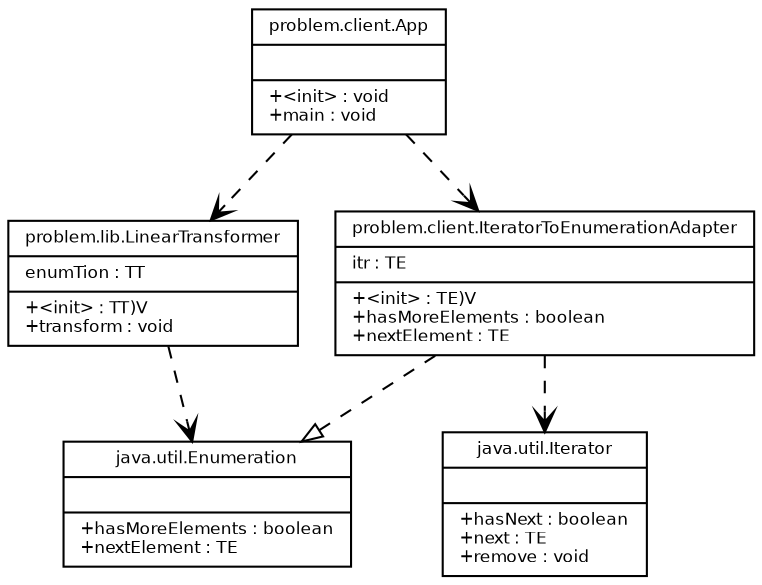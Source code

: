 digraph G {
fontname = "Bitstream Vera Sans"
fontsize = 8
node [
fontname = "Bitstream Vera Sans"
fontsize = 8
shape = "record"
]
edge [
fontname = "Bitstream Vera Sans"
fontsize = 8
]
problemclientApp [
label = "{problem.client.App||+\<init\> : void\l+main : void\l}"
]
problemclientIteratorToEnumerationAdapter [
label = "{problem.client.IteratorToEnumerationAdapter|itr : TE\l|+\<init\> : TE)V\l+hasMoreElements : boolean\l+nextElement : TE\l}"
]
problemlibLinearTransformer [
label = "{problem.lib.LinearTransformer|enumTion : TT\l|+\<init\> : TT)V\l+transform : void\l}"
]
javautilEnumeration [
label = "{java.util.Enumeration||+hasMoreElements : boolean\l+nextElement : TE\l}"
]
javautilIterator [
label = "{java.util.Iterator||+hasNext : boolean\l+next : TE\l+remove : void\l}"
]
edge [ arrowhead = "empty", style = "dashed" 
 ]
problemclientIteratorToEnumerationAdapter -> javautilEnumeration
edge [ arrowhead = "vee", style = "dashed" 
 ]
problemlibLinearTransformer -> javautilEnumeration
edge [ arrowhead = "vee", style = "dashed" 
 ]
problemclientApp -> problemlibLinearTransformer
edge [ arrowhead = "vee", style = "dashed" 
 ]
problemclientIteratorToEnumerationAdapter -> javautilIterator
edge [ arrowhead = "vee", style = "dashed" 
 ]
problemclientApp -> problemclientIteratorToEnumerationAdapter
}
